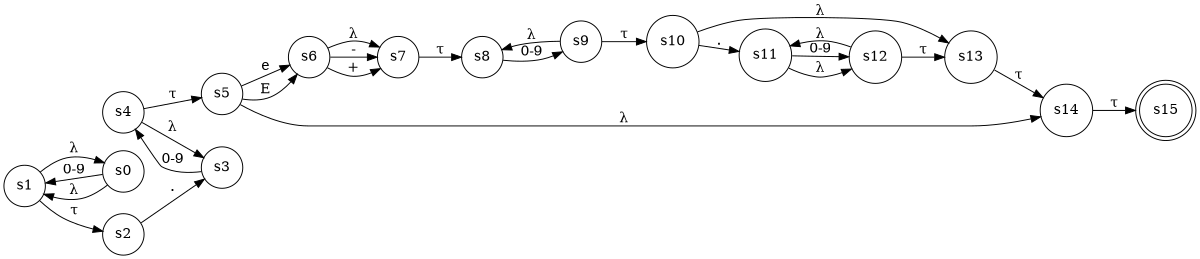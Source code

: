 digraph finite_state_machine {
	rankdir=LR;
	size="8,5"
	node [shape = doublecircle]; s15;
	node [shape = circle];
	s0 -> s1 [ label = "0-9" ];
	s0 -> s1 [ label = "λ" ];
	s1 -> s0 [ label = "λ" ];
	s1 -> s2 [ label = "τ" ];
	s2 -> s3 [ label = "." ];
	s3 -> s4 [ label = "0-9" ];
	s4 -> s3 [ label = "λ" ];
	s4 -> s5 [ label = "τ" ];
	s5 -> s6 [ label = "e" ];
	s5 -> s6 [ label = "E" ];
	s5 -> s14 [ label = "λ" ];
	s6 -> s7 [ label = "-" ];
	s6 -> s7 [ label = "+" ];
	s6 -> s7 [ label = "λ" ];
	s7 -> s8 [ label = "τ" ];
	s8 -> s9 [ label = "0-9" ];
	s9 -> s8 [ label = "λ" ];
	s9 -> s10 [ label = "τ" ];
	s10 -> s11 [ label = "." ];
	s10 -> s13 [ label = "λ" ];
	s11 -> s12 [ label = "0-9" ];
	s11 -> s12 [ label = "λ" ];
	s12 -> s11 [ label = "λ" ];
	s12 -> s13 [ label = "τ" ];
	s13 -> s14 [ label = "τ" ];
	s14 -> s15 [ label = "τ" ];
}
